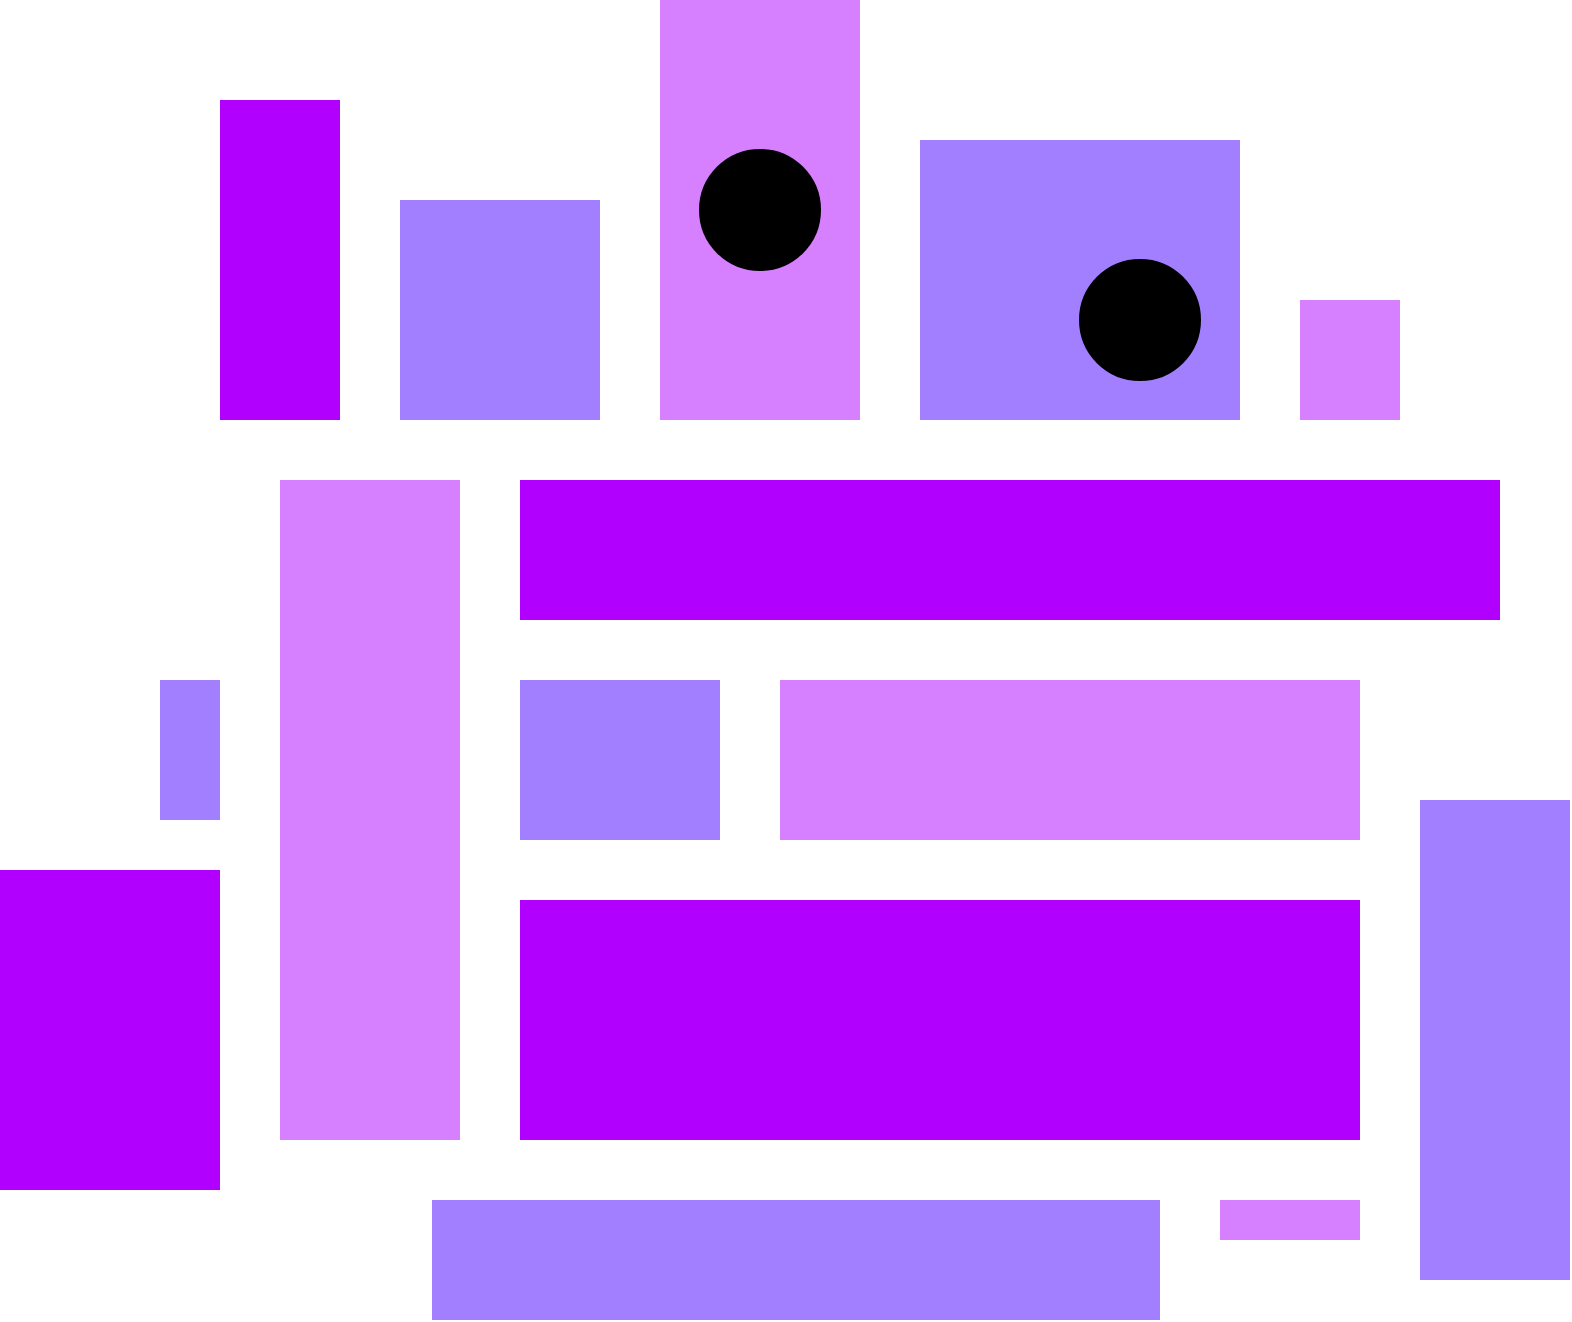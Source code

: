 <mxfile version="15.2.7" type="device"><diagram id="7Vx167gTeR09YGBxeiEH" name="Page-1"><mxGraphModel dx="2000" dy="1344" grid="0" gridSize="10" guides="1" tooltips="1" connect="1" arrows="1" fold="1" page="0" pageScale="1" pageWidth="827" pageHeight="1169" math="0" shadow="0"><root><mxCell id="0"/><mxCell id="1" parent="0"/><mxCell id="-obOw8smntPQaIFdNtA9-6" value="" style="rounded=0;whiteSpace=wrap;html=1;fillColor=#B200FF;strokeColor=none;" vertex="1" parent="1"><mxGeometry x="80" y="40" width="60" height="160" as="geometry"/></mxCell><mxCell id="-obOw8smntPQaIFdNtA9-7" value="" style="rounded=0;whiteSpace=wrap;html=1;fillColor=#A17FFF;strokeColor=none;" vertex="1" parent="1"><mxGeometry x="170" y="90" width="100" height="110" as="geometry"/></mxCell><mxCell id="-obOw8smntPQaIFdNtA9-8" value="" style="rounded=0;whiteSpace=wrap;html=1;fillColor=#A17FFF;strokeColor=none;" vertex="1" parent="1"><mxGeometry x="430" y="60" width="160" height="140" as="geometry"/></mxCell><mxCell id="-obOw8smntPQaIFdNtA9-9" value="" style="rounded=0;whiteSpace=wrap;html=1;fillColor=#D67FFF;strokeColor=none;" vertex="1" parent="1"><mxGeometry x="300" y="-10" width="100" height="210" as="geometry"/></mxCell><mxCell id="-obOw8smntPQaIFdNtA9-10" value="" style="rounded=0;whiteSpace=wrap;html=1;fillColor=#D67FFF;strokeColor=none;" vertex="1" parent="1"><mxGeometry x="620" y="140" width="50" height="60" as="geometry"/></mxCell><mxCell id="-obOw8smntPQaIFdNtA9-13" value="" style="ellipse;whiteSpace=wrap;html=1;aspect=fixed;fillColor=#000000;" vertex="1" parent="1"><mxGeometry x="510" y="120" width="60" height="60" as="geometry"/></mxCell><mxCell id="-obOw8smntPQaIFdNtA9-14" value="" style="ellipse;whiteSpace=wrap;html=1;aspect=fixed;fillColor=#000000;" vertex="1" parent="1"><mxGeometry x="320" y="65" width="60" height="60" as="geometry"/></mxCell><mxCell id="-obOw8smntPQaIFdNtA9-15" value="" style="rounded=0;whiteSpace=wrap;html=1;fillColor=#B200FF;strokeColor=none;" vertex="1" parent="1"><mxGeometry x="230" y="230" width="490" height="70" as="geometry"/></mxCell><mxCell id="-obOw8smntPQaIFdNtA9-16" value="" style="rounded=0;whiteSpace=wrap;html=1;fillColor=#D67FFF;strokeColor=none;" vertex="1" parent="1"><mxGeometry x="110" y="230" width="90" height="330" as="geometry"/></mxCell><mxCell id="-obOw8smntPQaIFdNtA9-17" value="" style="rounded=0;whiteSpace=wrap;html=1;fillColor=#A17FFF;strokeColor=none;" vertex="1" parent="1"><mxGeometry x="230" y="330" width="100" height="80" as="geometry"/></mxCell><mxCell id="-obOw8smntPQaIFdNtA9-18" value="" style="rounded=0;whiteSpace=wrap;html=1;fillColor=#D67FFF;strokeColor=none;" vertex="1" parent="1"><mxGeometry x="360" y="330" width="290" height="80" as="geometry"/></mxCell><mxCell id="-obOw8smntPQaIFdNtA9-19" value="" style="rounded=0;whiteSpace=wrap;html=1;fillColor=#B200FF;strokeColor=none;" vertex="1" parent="1"><mxGeometry x="230" y="440" width="420" height="120" as="geometry"/></mxCell><mxCell id="-obOw8smntPQaIFdNtA9-20" value="" style="rounded=0;whiteSpace=wrap;html=1;fillColor=#A17FFF;strokeColor=none;" vertex="1" parent="1"><mxGeometry x="680" y="390" width="75" height="240" as="geometry"/></mxCell><mxCell id="-obOw8smntPQaIFdNtA9-21" value="" style="rounded=0;whiteSpace=wrap;html=1;fillColor=#A17FFF;strokeColor=none;" vertex="1" parent="1"><mxGeometry x="186" y="590" width="364" height="60" as="geometry"/></mxCell><mxCell id="-obOw8smntPQaIFdNtA9-22" value="" style="rounded=0;whiteSpace=wrap;html=1;fillColor=#B200FF;strokeColor=none;" vertex="1" parent="1"><mxGeometry x="-30" y="425" width="110" height="160" as="geometry"/></mxCell><mxCell id="-obOw8smntPQaIFdNtA9-23" value="" style="rounded=0;whiteSpace=wrap;html=1;fillColor=#A17FFF;strokeColor=none;" vertex="1" parent="1"><mxGeometry x="50" y="330" width="30" height="70" as="geometry"/></mxCell><mxCell id="-obOw8smntPQaIFdNtA9-24" value="" style="rounded=0;whiteSpace=wrap;html=1;rotation=-90;fillColor=#D67FFF;strokeColor=none;" vertex="1" parent="1"><mxGeometry x="605" y="565" width="20" height="70" as="geometry"/></mxCell></root></mxGraphModel></diagram></mxfile>